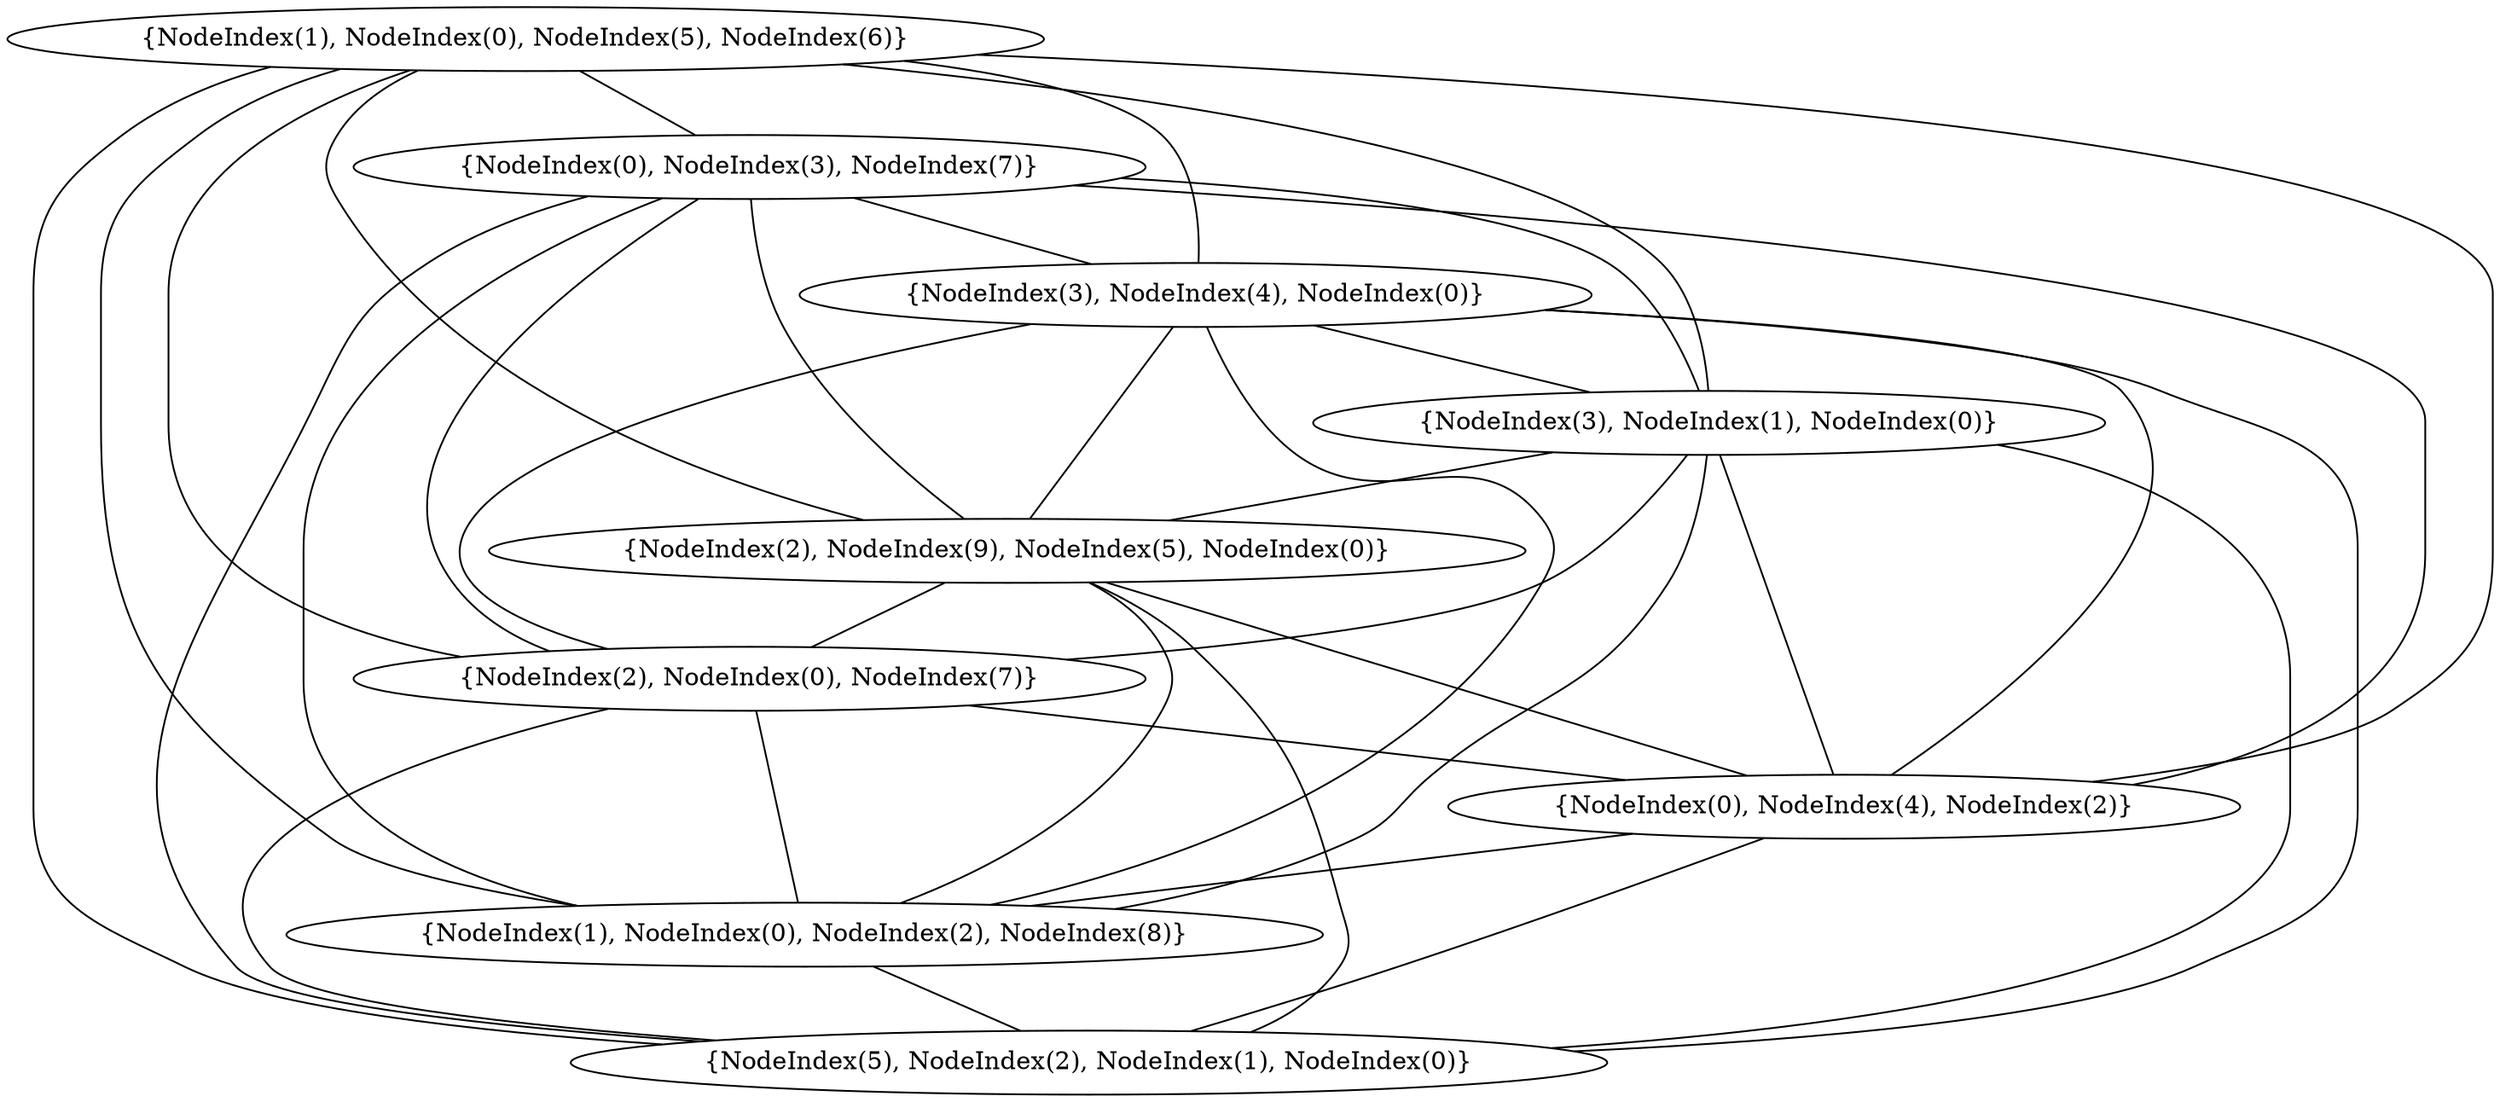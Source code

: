 graph {
    0 [ label = "{NodeIndex(5), NodeIndex(2), NodeIndex(1), NodeIndex(0)}" ]
    1 [ label = "{NodeIndex(1), NodeIndex(0), NodeIndex(2), NodeIndex(8)}" ]
    2 [ label = "{NodeIndex(0), NodeIndex(4), NodeIndex(2)}" ]
    3 [ label = "{NodeIndex(2), NodeIndex(0), NodeIndex(7)}" ]
    4 [ label = "{NodeIndex(2), NodeIndex(9), NodeIndex(5), NodeIndex(0)}" ]
    5 [ label = "{NodeIndex(3), NodeIndex(1), NodeIndex(0)}" ]
    6 [ label = "{NodeIndex(3), NodeIndex(4), NodeIndex(0)}" ]
    7 [ label = "{NodeIndex(0), NodeIndex(3), NodeIndex(7)}" ]
    8 [ label = "{NodeIndex(1), NodeIndex(0), NodeIndex(5), NodeIndex(6)}" ]
    1 -- 0 [ ]
    2 -- 0 [ ]
    2 -- 1 [ ]
    3 -- 0 [ ]
    3 -- 1 [ ]
    3 -- 2 [ ]
    4 -- 0 [ ]
    4 -- 1 [ ]
    4 -- 2 [ ]
    4 -- 3 [ ]
    5 -- 0 [ ]
    5 -- 1 [ ]
    5 -- 2 [ ]
    5 -- 3 [ ]
    5 -- 4 [ ]
    6 -- 0 [ ]
    6 -- 1 [ ]
    6 -- 2 [ ]
    6 -- 3 [ ]
    6 -- 4 [ ]
    6 -- 5 [ ]
    7 -- 0 [ ]
    7 -- 1 [ ]
    7 -- 2 [ ]
    7 -- 3 [ ]
    7 -- 4 [ ]
    7 -- 5 [ ]
    7 -- 6 [ ]
    8 -- 0 [ ]
    8 -- 1 [ ]
    8 -- 2 [ ]
    8 -- 3 [ ]
    8 -- 4 [ ]
    8 -- 5 [ ]
    8 -- 6 [ ]
    8 -- 7 [ ]
}
